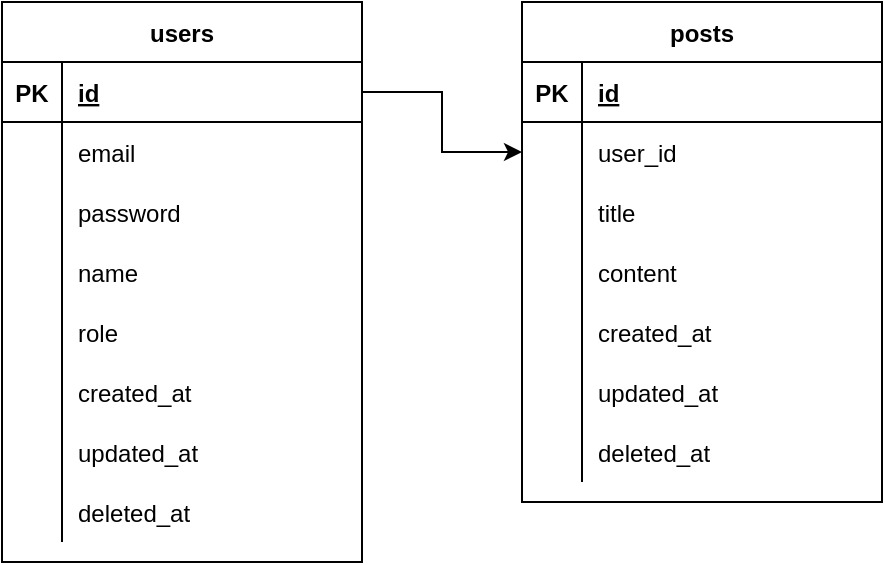 <mxfile version="13.3.5" type="device"><diagram id="8fTtp-tyY5an8K42SKu8" name="Page-1"><mxGraphModel dx="1086" dy="966" grid="0" gridSize="10" guides="1" tooltips="1" connect="1" arrows="1" fold="1" page="1" pageScale="1" pageWidth="1169" pageHeight="827" math="0" shadow="0"><root><mxCell id="0"/><mxCell id="1" parent="0"/><mxCell id="7BZoKNLfG72V3ODeY_F9-1" value="users" style="shape=table;startSize=30;container=1;collapsible=1;childLayout=tableLayout;fixedRows=1;rowLines=0;fontStyle=1;align=center;resizeLast=1;" vertex="1" parent="1"><mxGeometry x="310" y="200" width="180" height="280" as="geometry"/></mxCell><mxCell id="7BZoKNLfG72V3ODeY_F9-2" value="" style="shape=partialRectangle;collapsible=0;dropTarget=0;pointerEvents=0;fillColor=none;top=0;left=0;bottom=1;right=0;points=[[0,0.5],[1,0.5]];portConstraint=eastwest;" vertex="1" parent="7BZoKNLfG72V3ODeY_F9-1"><mxGeometry y="30" width="180" height="30" as="geometry"/></mxCell><mxCell id="7BZoKNLfG72V3ODeY_F9-3" value="PK" style="shape=partialRectangle;connectable=0;fillColor=none;top=0;left=0;bottom=0;right=0;fontStyle=1;overflow=hidden;" vertex="1" parent="7BZoKNLfG72V3ODeY_F9-2"><mxGeometry width="30" height="30" as="geometry"/></mxCell><mxCell id="7BZoKNLfG72V3ODeY_F9-4" value="id" style="shape=partialRectangle;connectable=0;fillColor=none;top=0;left=0;bottom=0;right=0;align=left;spacingLeft=6;fontStyle=5;overflow=hidden;" vertex="1" parent="7BZoKNLfG72V3ODeY_F9-2"><mxGeometry x="30" width="150" height="30" as="geometry"/></mxCell><mxCell id="7BZoKNLfG72V3ODeY_F9-5" value="" style="shape=partialRectangle;collapsible=0;dropTarget=0;pointerEvents=0;fillColor=none;top=0;left=0;bottom=0;right=0;points=[[0,0.5],[1,0.5]];portConstraint=eastwest;" vertex="1" parent="7BZoKNLfG72V3ODeY_F9-1"><mxGeometry y="60" width="180" height="30" as="geometry"/></mxCell><mxCell id="7BZoKNLfG72V3ODeY_F9-6" value="" style="shape=partialRectangle;connectable=0;fillColor=none;top=0;left=0;bottom=0;right=0;editable=1;overflow=hidden;" vertex="1" parent="7BZoKNLfG72V3ODeY_F9-5"><mxGeometry width="30" height="30" as="geometry"/></mxCell><mxCell id="7BZoKNLfG72V3ODeY_F9-7" value="email" style="shape=partialRectangle;connectable=0;fillColor=none;top=0;left=0;bottom=0;right=0;align=left;spacingLeft=6;overflow=hidden;" vertex="1" parent="7BZoKNLfG72V3ODeY_F9-5"><mxGeometry x="30" width="150" height="30" as="geometry"/></mxCell><mxCell id="7BZoKNLfG72V3ODeY_F9-8" value="" style="shape=partialRectangle;collapsible=0;dropTarget=0;pointerEvents=0;fillColor=none;top=0;left=0;bottom=0;right=0;points=[[0,0.5],[1,0.5]];portConstraint=eastwest;" vertex="1" parent="7BZoKNLfG72V3ODeY_F9-1"><mxGeometry y="90" width="180" height="30" as="geometry"/></mxCell><mxCell id="7BZoKNLfG72V3ODeY_F9-9" value="" style="shape=partialRectangle;connectable=0;fillColor=none;top=0;left=0;bottom=0;right=0;editable=1;overflow=hidden;" vertex="1" parent="7BZoKNLfG72V3ODeY_F9-8"><mxGeometry width="30" height="30" as="geometry"/></mxCell><mxCell id="7BZoKNLfG72V3ODeY_F9-10" value="password" style="shape=partialRectangle;connectable=0;fillColor=none;top=0;left=0;bottom=0;right=0;align=left;spacingLeft=6;overflow=hidden;" vertex="1" parent="7BZoKNLfG72V3ODeY_F9-8"><mxGeometry x="30" width="150" height="30" as="geometry"/></mxCell><mxCell id="7BZoKNLfG72V3ODeY_F9-11" value="" style="shape=partialRectangle;collapsible=0;dropTarget=0;pointerEvents=0;fillColor=none;top=0;left=0;bottom=0;right=0;points=[[0,0.5],[1,0.5]];portConstraint=eastwest;" vertex="1" parent="7BZoKNLfG72V3ODeY_F9-1"><mxGeometry y="120" width="180" height="30" as="geometry"/></mxCell><mxCell id="7BZoKNLfG72V3ODeY_F9-12" value="" style="shape=partialRectangle;connectable=0;fillColor=none;top=0;left=0;bottom=0;right=0;editable=1;overflow=hidden;" vertex="1" parent="7BZoKNLfG72V3ODeY_F9-11"><mxGeometry width="30" height="30" as="geometry"/></mxCell><mxCell id="7BZoKNLfG72V3ODeY_F9-13" value="name" style="shape=partialRectangle;connectable=0;fillColor=none;top=0;left=0;bottom=0;right=0;align=left;spacingLeft=6;overflow=hidden;" vertex="1" parent="7BZoKNLfG72V3ODeY_F9-11"><mxGeometry x="30" width="150" height="30" as="geometry"/></mxCell><mxCell id="7BZoKNLfG72V3ODeY_F9-28" value="" style="shape=partialRectangle;collapsible=0;dropTarget=0;pointerEvents=0;fillColor=none;top=0;left=0;bottom=0;right=0;points=[[0,0.5],[1,0.5]];portConstraint=eastwest;" vertex="1" parent="7BZoKNLfG72V3ODeY_F9-1"><mxGeometry y="150" width="180" height="30" as="geometry"/></mxCell><mxCell id="7BZoKNLfG72V3ODeY_F9-29" value="" style="shape=partialRectangle;connectable=0;fillColor=none;top=0;left=0;bottom=0;right=0;editable=1;overflow=hidden;" vertex="1" parent="7BZoKNLfG72V3ODeY_F9-28"><mxGeometry width="30" height="30" as="geometry"/></mxCell><mxCell id="7BZoKNLfG72V3ODeY_F9-30" value="role" style="shape=partialRectangle;connectable=0;fillColor=none;top=0;left=0;bottom=0;right=0;align=left;spacingLeft=6;overflow=hidden;" vertex="1" parent="7BZoKNLfG72V3ODeY_F9-28"><mxGeometry x="30" width="150" height="30" as="geometry"/></mxCell><mxCell id="7BZoKNLfG72V3ODeY_F9-31" value="" style="shape=partialRectangle;collapsible=0;dropTarget=0;pointerEvents=0;fillColor=none;top=0;left=0;bottom=0;right=0;points=[[0,0.5],[1,0.5]];portConstraint=eastwest;" vertex="1" parent="7BZoKNLfG72V3ODeY_F9-1"><mxGeometry y="180" width="180" height="30" as="geometry"/></mxCell><mxCell id="7BZoKNLfG72V3ODeY_F9-32" value="" style="shape=partialRectangle;connectable=0;fillColor=none;top=0;left=0;bottom=0;right=0;editable=1;overflow=hidden;" vertex="1" parent="7BZoKNLfG72V3ODeY_F9-31"><mxGeometry width="30" height="30" as="geometry"/></mxCell><mxCell id="7BZoKNLfG72V3ODeY_F9-33" value="created_at" style="shape=partialRectangle;connectable=0;fillColor=none;top=0;left=0;bottom=0;right=0;align=left;spacingLeft=6;overflow=hidden;" vertex="1" parent="7BZoKNLfG72V3ODeY_F9-31"><mxGeometry x="30" width="150" height="30" as="geometry"/></mxCell><mxCell id="7BZoKNLfG72V3ODeY_F9-34" value="" style="shape=partialRectangle;collapsible=0;dropTarget=0;pointerEvents=0;fillColor=none;top=0;left=0;bottom=0;right=0;points=[[0,0.5],[1,0.5]];portConstraint=eastwest;" vertex="1" parent="7BZoKNLfG72V3ODeY_F9-1"><mxGeometry y="210" width="180" height="30" as="geometry"/></mxCell><mxCell id="7BZoKNLfG72V3ODeY_F9-35" value="" style="shape=partialRectangle;connectable=0;fillColor=none;top=0;left=0;bottom=0;right=0;editable=1;overflow=hidden;" vertex="1" parent="7BZoKNLfG72V3ODeY_F9-34"><mxGeometry width="30" height="30" as="geometry"/></mxCell><mxCell id="7BZoKNLfG72V3ODeY_F9-36" value="updated_at" style="shape=partialRectangle;connectable=0;fillColor=none;top=0;left=0;bottom=0;right=0;align=left;spacingLeft=6;overflow=hidden;" vertex="1" parent="7BZoKNLfG72V3ODeY_F9-34"><mxGeometry x="30" width="150" height="30" as="geometry"/></mxCell><mxCell id="7BZoKNLfG72V3ODeY_F9-37" value="" style="shape=partialRectangle;collapsible=0;dropTarget=0;pointerEvents=0;fillColor=none;top=0;left=0;bottom=0;right=0;points=[[0,0.5],[1,0.5]];portConstraint=eastwest;" vertex="1" parent="7BZoKNLfG72V3ODeY_F9-1"><mxGeometry y="240" width="180" height="30" as="geometry"/></mxCell><mxCell id="7BZoKNLfG72V3ODeY_F9-38" value="" style="shape=partialRectangle;connectable=0;fillColor=none;top=0;left=0;bottom=0;right=0;editable=1;overflow=hidden;" vertex="1" parent="7BZoKNLfG72V3ODeY_F9-37"><mxGeometry width="30" height="30" as="geometry"/></mxCell><mxCell id="7BZoKNLfG72V3ODeY_F9-39" value="deleted_at" style="shape=partialRectangle;connectable=0;fillColor=none;top=0;left=0;bottom=0;right=0;align=left;spacingLeft=6;overflow=hidden;" vertex="1" parent="7BZoKNLfG72V3ODeY_F9-37"><mxGeometry x="30" width="150" height="30" as="geometry"/></mxCell><mxCell id="7BZoKNLfG72V3ODeY_F9-40" value="posts" style="shape=table;startSize=30;container=1;collapsible=1;childLayout=tableLayout;fixedRows=1;rowLines=0;fontStyle=1;align=center;resizeLast=1;" vertex="1" parent="1"><mxGeometry x="570" y="200" width="180" height="250" as="geometry"/></mxCell><mxCell id="7BZoKNLfG72V3ODeY_F9-41" value="" style="shape=partialRectangle;collapsible=0;dropTarget=0;pointerEvents=0;fillColor=none;top=0;left=0;bottom=1;right=0;points=[[0,0.5],[1,0.5]];portConstraint=eastwest;" vertex="1" parent="7BZoKNLfG72V3ODeY_F9-40"><mxGeometry y="30" width="180" height="30" as="geometry"/></mxCell><mxCell id="7BZoKNLfG72V3ODeY_F9-42" value="PK" style="shape=partialRectangle;connectable=0;fillColor=none;top=0;left=0;bottom=0;right=0;fontStyle=1;overflow=hidden;" vertex="1" parent="7BZoKNLfG72V3ODeY_F9-41"><mxGeometry width="30" height="30" as="geometry"/></mxCell><mxCell id="7BZoKNLfG72V3ODeY_F9-43" value="id" style="shape=partialRectangle;connectable=0;fillColor=none;top=0;left=0;bottom=0;right=0;align=left;spacingLeft=6;fontStyle=5;overflow=hidden;" vertex="1" parent="7BZoKNLfG72V3ODeY_F9-41"><mxGeometry x="30" width="150" height="30" as="geometry"/></mxCell><mxCell id="7BZoKNLfG72V3ODeY_F9-44" value="" style="shape=partialRectangle;collapsible=0;dropTarget=0;pointerEvents=0;fillColor=none;top=0;left=0;bottom=0;right=0;points=[[0,0.5],[1,0.5]];portConstraint=eastwest;" vertex="1" parent="7BZoKNLfG72V3ODeY_F9-40"><mxGeometry y="60" width="180" height="30" as="geometry"/></mxCell><mxCell id="7BZoKNLfG72V3ODeY_F9-45" value="" style="shape=partialRectangle;connectable=0;fillColor=none;top=0;left=0;bottom=0;right=0;editable=1;overflow=hidden;" vertex="1" parent="7BZoKNLfG72V3ODeY_F9-44"><mxGeometry width="30" height="30" as="geometry"/></mxCell><mxCell id="7BZoKNLfG72V3ODeY_F9-46" value="user_id" style="shape=partialRectangle;connectable=0;fillColor=none;top=0;left=0;bottom=0;right=0;align=left;spacingLeft=6;overflow=hidden;" vertex="1" parent="7BZoKNLfG72V3ODeY_F9-44"><mxGeometry x="30" width="150" height="30" as="geometry"/></mxCell><mxCell id="7BZoKNLfG72V3ODeY_F9-47" value="" style="shape=partialRectangle;collapsible=0;dropTarget=0;pointerEvents=0;fillColor=none;top=0;left=0;bottom=0;right=0;points=[[0,0.5],[1,0.5]];portConstraint=eastwest;" vertex="1" parent="7BZoKNLfG72V3ODeY_F9-40"><mxGeometry y="90" width="180" height="30" as="geometry"/></mxCell><mxCell id="7BZoKNLfG72V3ODeY_F9-48" value="" style="shape=partialRectangle;connectable=0;fillColor=none;top=0;left=0;bottom=0;right=0;editable=1;overflow=hidden;" vertex="1" parent="7BZoKNLfG72V3ODeY_F9-47"><mxGeometry width="30" height="30" as="geometry"/></mxCell><mxCell id="7BZoKNLfG72V3ODeY_F9-49" value="title" style="shape=partialRectangle;connectable=0;fillColor=none;top=0;left=0;bottom=0;right=0;align=left;spacingLeft=6;overflow=hidden;" vertex="1" parent="7BZoKNLfG72V3ODeY_F9-47"><mxGeometry x="30" width="150" height="30" as="geometry"/></mxCell><mxCell id="7BZoKNLfG72V3ODeY_F9-50" value="" style="shape=partialRectangle;collapsible=0;dropTarget=0;pointerEvents=0;fillColor=none;top=0;left=0;bottom=0;right=0;points=[[0,0.5],[1,0.5]];portConstraint=eastwest;" vertex="1" parent="7BZoKNLfG72V3ODeY_F9-40"><mxGeometry y="120" width="180" height="30" as="geometry"/></mxCell><mxCell id="7BZoKNLfG72V3ODeY_F9-51" value="" style="shape=partialRectangle;connectable=0;fillColor=none;top=0;left=0;bottom=0;right=0;editable=1;overflow=hidden;" vertex="1" parent="7BZoKNLfG72V3ODeY_F9-50"><mxGeometry width="30" height="30" as="geometry"/></mxCell><mxCell id="7BZoKNLfG72V3ODeY_F9-52" value="content" style="shape=partialRectangle;connectable=0;fillColor=none;top=0;left=0;bottom=0;right=0;align=left;spacingLeft=6;overflow=hidden;" vertex="1" parent="7BZoKNLfG72V3ODeY_F9-50"><mxGeometry x="30" width="150" height="30" as="geometry"/></mxCell><mxCell id="7BZoKNLfG72V3ODeY_F9-56" value="" style="shape=partialRectangle;collapsible=0;dropTarget=0;pointerEvents=0;fillColor=none;top=0;left=0;bottom=0;right=0;points=[[0,0.5],[1,0.5]];portConstraint=eastwest;" vertex="1" parent="7BZoKNLfG72V3ODeY_F9-40"><mxGeometry y="150" width="180" height="30" as="geometry"/></mxCell><mxCell id="7BZoKNLfG72V3ODeY_F9-57" value="" style="shape=partialRectangle;connectable=0;fillColor=none;top=0;left=0;bottom=0;right=0;editable=1;overflow=hidden;" vertex="1" parent="7BZoKNLfG72V3ODeY_F9-56"><mxGeometry width="30" height="30" as="geometry"/></mxCell><mxCell id="7BZoKNLfG72V3ODeY_F9-58" value="created_at" style="shape=partialRectangle;connectable=0;fillColor=none;top=0;left=0;bottom=0;right=0;align=left;spacingLeft=6;overflow=hidden;" vertex="1" parent="7BZoKNLfG72V3ODeY_F9-56"><mxGeometry x="30" width="150" height="30" as="geometry"/></mxCell><mxCell id="7BZoKNLfG72V3ODeY_F9-59" value="" style="shape=partialRectangle;collapsible=0;dropTarget=0;pointerEvents=0;fillColor=none;top=0;left=0;bottom=0;right=0;points=[[0,0.5],[1,0.5]];portConstraint=eastwest;" vertex="1" parent="7BZoKNLfG72V3ODeY_F9-40"><mxGeometry y="180" width="180" height="30" as="geometry"/></mxCell><mxCell id="7BZoKNLfG72V3ODeY_F9-60" value="" style="shape=partialRectangle;connectable=0;fillColor=none;top=0;left=0;bottom=0;right=0;editable=1;overflow=hidden;" vertex="1" parent="7BZoKNLfG72V3ODeY_F9-59"><mxGeometry width="30" height="30" as="geometry"/></mxCell><mxCell id="7BZoKNLfG72V3ODeY_F9-61" value="updated_at" style="shape=partialRectangle;connectable=0;fillColor=none;top=0;left=0;bottom=0;right=0;align=left;spacingLeft=6;overflow=hidden;" vertex="1" parent="7BZoKNLfG72V3ODeY_F9-59"><mxGeometry x="30" width="150" height="30" as="geometry"/></mxCell><mxCell id="7BZoKNLfG72V3ODeY_F9-62" value="" style="shape=partialRectangle;collapsible=0;dropTarget=0;pointerEvents=0;fillColor=none;top=0;left=0;bottom=0;right=0;points=[[0,0.5],[1,0.5]];portConstraint=eastwest;" vertex="1" parent="7BZoKNLfG72V3ODeY_F9-40"><mxGeometry y="210" width="180" height="30" as="geometry"/></mxCell><mxCell id="7BZoKNLfG72V3ODeY_F9-63" value="" style="shape=partialRectangle;connectable=0;fillColor=none;top=0;left=0;bottom=0;right=0;editable=1;overflow=hidden;" vertex="1" parent="7BZoKNLfG72V3ODeY_F9-62"><mxGeometry width="30" height="30" as="geometry"/></mxCell><mxCell id="7BZoKNLfG72V3ODeY_F9-64" value="deleted_at" style="shape=partialRectangle;connectable=0;fillColor=none;top=0;left=0;bottom=0;right=0;align=left;spacingLeft=6;overflow=hidden;" vertex="1" parent="7BZoKNLfG72V3ODeY_F9-62"><mxGeometry x="30" width="150" height="30" as="geometry"/></mxCell><mxCell id="7BZoKNLfG72V3ODeY_F9-65" value="" style="edgeStyle=orthogonalEdgeStyle;rounded=0;orthogonalLoop=1;jettySize=auto;html=1;entryX=0;entryY=0.5;entryDx=0;entryDy=0;" edge="1" parent="1" source="7BZoKNLfG72V3ODeY_F9-2" target="7BZoKNLfG72V3ODeY_F9-44"><mxGeometry relative="1" as="geometry"/></mxCell></root></mxGraphModel></diagram></mxfile>